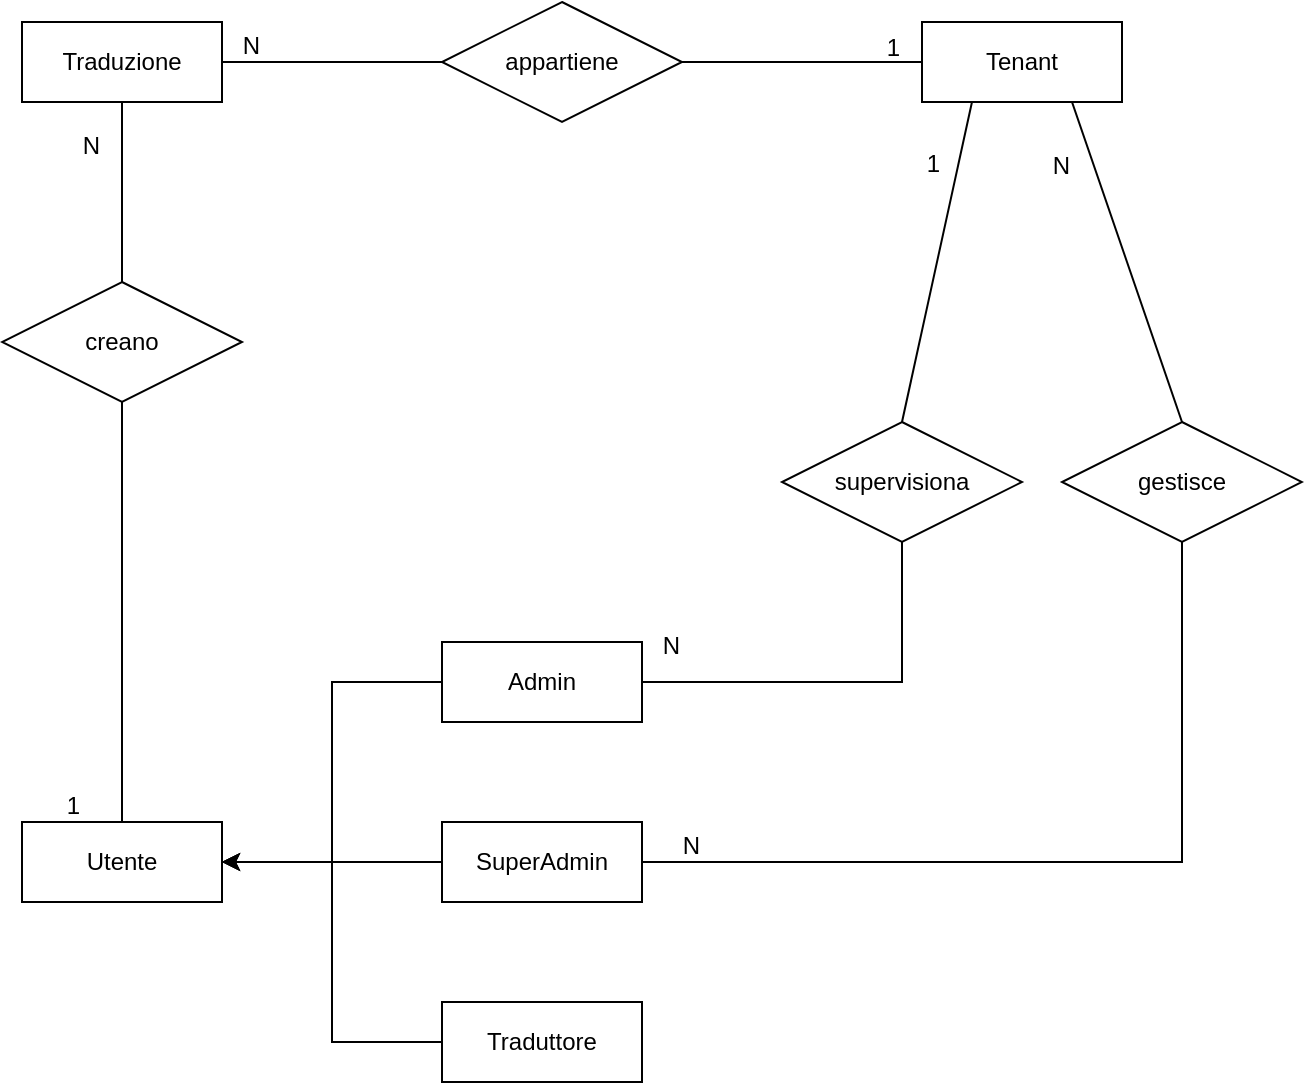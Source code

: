 <mxfile version="21.1.5" type="device">
  <diagram id="R2lEEEUBdFMjLlhIrx00" name="Page-1">
    <mxGraphModel dx="1802" dy="846" grid="1" gridSize="10" guides="1" tooltips="1" connect="1" arrows="1" fold="1" page="1" pageScale="1" pageWidth="850" pageHeight="1100" math="0" shadow="0" extFonts="Permanent Marker^https://fonts.googleapis.com/css?family=Permanent+Marker">
      <root>
        <mxCell id="0" />
        <mxCell id="1" parent="0" />
        <mxCell id="JeDwQgU2jcd_ytCVNXyc-9" value="appartiene" style="shape=rhombus;perimeter=rhombusPerimeter;whiteSpace=wrap;html=1;align=center;" vertex="1" parent="1">
          <mxGeometry x="400" y="290" width="120" height="60" as="geometry" />
        </mxCell>
        <mxCell id="JeDwQgU2jcd_ytCVNXyc-18" value="" style="endArrow=none;html=1;rounded=0;entryX=0;entryY=0.5;entryDx=0;entryDy=0;exitX=1;exitY=0.5;exitDx=0;exitDy=0;" edge="1" parent="1" source="JeDwQgU2jcd_ytCVNXyc-9" target="JeDwQgU2jcd_ytCVNXyc-36">
          <mxGeometry relative="1" as="geometry">
            <mxPoint x="520" y="200" as="sourcePoint" />
            <mxPoint x="600" y="199.5" as="targetPoint" />
          </mxGeometry>
        </mxCell>
        <mxCell id="JeDwQgU2jcd_ytCVNXyc-19" value="1" style="resizable=0;html=1;whiteSpace=wrap;align=right;verticalAlign=bottom;" connectable="0" vertex="1" parent="JeDwQgU2jcd_ytCVNXyc-18">
          <mxGeometry x="1" relative="1" as="geometry">
            <mxPoint x="-10" y="1" as="offset" />
          </mxGeometry>
        </mxCell>
        <mxCell id="JeDwQgU2jcd_ytCVNXyc-22" value="" style="endArrow=none;html=1;rounded=0;exitX=0;exitY=0.5;exitDx=0;exitDy=0;entryX=1;entryY=0.5;entryDx=0;entryDy=0;" edge="1" parent="1" source="JeDwQgU2jcd_ytCVNXyc-9" target="JeDwQgU2jcd_ytCVNXyc-32">
          <mxGeometry relative="1" as="geometry">
            <mxPoint x="360" y="290" as="sourcePoint" />
            <mxPoint x="330" y="200" as="targetPoint" />
          </mxGeometry>
        </mxCell>
        <mxCell id="JeDwQgU2jcd_ytCVNXyc-23" value="N" style="resizable=0;html=1;whiteSpace=wrap;align=right;verticalAlign=bottom;" connectable="0" vertex="1" parent="JeDwQgU2jcd_ytCVNXyc-22">
          <mxGeometry x="1" relative="1" as="geometry">
            <mxPoint x="20" as="offset" />
          </mxGeometry>
        </mxCell>
        <mxCell id="JeDwQgU2jcd_ytCVNXyc-31" value="Utente" style="whiteSpace=wrap;html=1;align=center;" vertex="1" parent="1">
          <mxGeometry x="190" y="700" width="100" height="40" as="geometry" />
        </mxCell>
        <object label="Traduzione" data_creazione="gdrfgde" placeholders="1" id="JeDwQgU2jcd_ytCVNXyc-32">
          <mxCell style="whiteSpace=wrap;html=1;align=center;" vertex="1" parent="1">
            <mxGeometry x="190" y="300" width="100" height="40" as="geometry" />
          </mxCell>
        </object>
        <mxCell id="JeDwQgU2jcd_ytCVNXyc-68" style="edgeStyle=orthogonalEdgeStyle;rounded=0;orthogonalLoop=1;jettySize=auto;html=1;entryX=1;entryY=0.5;entryDx=0;entryDy=0;" edge="1" parent="1" source="JeDwQgU2jcd_ytCVNXyc-33" target="JeDwQgU2jcd_ytCVNXyc-31">
          <mxGeometry relative="1" as="geometry" />
        </mxCell>
        <mxCell id="JeDwQgU2jcd_ytCVNXyc-33" value="Traduttore" style="whiteSpace=wrap;html=1;align=center;" vertex="1" parent="1">
          <mxGeometry x="400" y="790" width="100" height="40" as="geometry" />
        </mxCell>
        <mxCell id="JeDwQgU2jcd_ytCVNXyc-67" style="edgeStyle=orthogonalEdgeStyle;rounded=0;orthogonalLoop=1;jettySize=auto;html=1;" edge="1" parent="1" source="JeDwQgU2jcd_ytCVNXyc-35" target="JeDwQgU2jcd_ytCVNXyc-31">
          <mxGeometry relative="1" as="geometry" />
        </mxCell>
        <mxCell id="JeDwQgU2jcd_ytCVNXyc-35" value="SuperAdmin" style="whiteSpace=wrap;html=1;align=center;" vertex="1" parent="1">
          <mxGeometry x="400" y="700" width="100" height="40" as="geometry" />
        </mxCell>
        <mxCell id="JeDwQgU2jcd_ytCVNXyc-36" value="Tenant" style="whiteSpace=wrap;html=1;align=center;" vertex="1" parent="1">
          <mxGeometry x="640" y="300" width="100" height="40" as="geometry" />
        </mxCell>
        <mxCell id="JeDwQgU2jcd_ytCVNXyc-41" value="creano" style="shape=rhombus;perimeter=rhombusPerimeter;whiteSpace=wrap;html=1;align=center;" vertex="1" parent="1">
          <mxGeometry x="180" y="430" width="120" height="60" as="geometry" />
        </mxCell>
        <mxCell id="JeDwQgU2jcd_ytCVNXyc-44" value="" style="endArrow=none;html=1;rounded=0;entryX=0.5;entryY=1;entryDx=0;entryDy=0;exitX=0.5;exitY=0;exitDx=0;exitDy=0;" edge="1" parent="1" source="JeDwQgU2jcd_ytCVNXyc-41" target="JeDwQgU2jcd_ytCVNXyc-32">
          <mxGeometry relative="1" as="geometry">
            <mxPoint x="340" y="430" as="sourcePoint" />
            <mxPoint x="500" y="430" as="targetPoint" />
          </mxGeometry>
        </mxCell>
        <mxCell id="JeDwQgU2jcd_ytCVNXyc-45" value="N" style="resizable=0;html=1;whiteSpace=wrap;align=right;verticalAlign=bottom;" connectable="0" vertex="1" parent="JeDwQgU2jcd_ytCVNXyc-44">
          <mxGeometry x="1" relative="1" as="geometry">
            <mxPoint x="-10" y="30" as="offset" />
          </mxGeometry>
        </mxCell>
        <mxCell id="JeDwQgU2jcd_ytCVNXyc-46" value="" style="endArrow=none;html=1;rounded=0;entryX=0.5;entryY=0;entryDx=0;entryDy=0;exitX=0.5;exitY=1;exitDx=0;exitDy=0;" edge="1" parent="1" source="JeDwQgU2jcd_ytCVNXyc-41" target="JeDwQgU2jcd_ytCVNXyc-31">
          <mxGeometry relative="1" as="geometry">
            <mxPoint x="310" y="690" as="sourcePoint" />
            <mxPoint x="480" y="660" as="targetPoint" />
            <Array as="points" />
          </mxGeometry>
        </mxCell>
        <mxCell id="JeDwQgU2jcd_ytCVNXyc-47" value="1" style="resizable=0;html=1;whiteSpace=wrap;align=right;verticalAlign=bottom;" connectable="0" vertex="1" parent="JeDwQgU2jcd_ytCVNXyc-46">
          <mxGeometry x="1" relative="1" as="geometry">
            <mxPoint x="-20" as="offset" />
          </mxGeometry>
        </mxCell>
        <mxCell id="JeDwQgU2jcd_ytCVNXyc-54" value="gestisce" style="shape=rhombus;perimeter=rhombusPerimeter;whiteSpace=wrap;html=1;align=center;" vertex="1" parent="1">
          <mxGeometry x="710" y="500" width="120" height="60" as="geometry" />
        </mxCell>
        <mxCell id="JeDwQgU2jcd_ytCVNXyc-57" value="" style="endArrow=none;html=1;rounded=0;entryX=0.75;entryY=1;entryDx=0;entryDy=0;exitX=0.5;exitY=0;exitDx=0;exitDy=0;" edge="1" parent="1" source="JeDwQgU2jcd_ytCVNXyc-54" target="JeDwQgU2jcd_ytCVNXyc-36">
          <mxGeometry relative="1" as="geometry">
            <mxPoint x="520" y="440" as="sourcePoint" />
            <mxPoint x="680" y="440" as="targetPoint" />
          </mxGeometry>
        </mxCell>
        <mxCell id="JeDwQgU2jcd_ytCVNXyc-58" value="N" style="resizable=0;html=1;whiteSpace=wrap;align=right;verticalAlign=bottom;" connectable="0" vertex="1" parent="JeDwQgU2jcd_ytCVNXyc-57">
          <mxGeometry x="1" relative="1" as="geometry">
            <mxPoint y="40" as="offset" />
          </mxGeometry>
        </mxCell>
        <mxCell id="JeDwQgU2jcd_ytCVNXyc-59" value="" style="endArrow=none;html=1;rounded=0;entryX=1;entryY=0.5;entryDx=0;entryDy=0;exitX=0.5;exitY=1;exitDx=0;exitDy=0;" edge="1" parent="1" source="JeDwQgU2jcd_ytCVNXyc-54" target="JeDwQgU2jcd_ytCVNXyc-35">
          <mxGeometry relative="1" as="geometry">
            <mxPoint x="610" y="640" as="sourcePoint" />
            <mxPoint x="770" y="640" as="targetPoint" />
            <Array as="points">
              <mxPoint x="770" y="720" />
            </Array>
          </mxGeometry>
        </mxCell>
        <mxCell id="JeDwQgU2jcd_ytCVNXyc-60" value="N" style="resizable=0;html=1;whiteSpace=wrap;align=right;verticalAlign=bottom;" connectable="0" vertex="1" parent="JeDwQgU2jcd_ytCVNXyc-59">
          <mxGeometry x="1" relative="1" as="geometry">
            <mxPoint x="30" as="offset" />
          </mxGeometry>
        </mxCell>
        <mxCell id="JeDwQgU2jcd_ytCVNXyc-61" value="" style="endArrow=none;html=1;rounded=0;entryX=0.25;entryY=1;entryDx=0;entryDy=0;exitX=0.5;exitY=0;exitDx=0;exitDy=0;" edge="1" parent="1" source="JeDwQgU2jcd_ytCVNXyc-63" target="JeDwQgU2jcd_ytCVNXyc-36">
          <mxGeometry relative="1" as="geometry">
            <mxPoint x="480" y="459.5" as="sourcePoint" />
            <mxPoint x="640" y="459.5" as="targetPoint" />
          </mxGeometry>
        </mxCell>
        <mxCell id="JeDwQgU2jcd_ytCVNXyc-62" value="1" style="resizable=0;html=1;whiteSpace=wrap;align=right;verticalAlign=bottom;" connectable="0" vertex="1" parent="JeDwQgU2jcd_ytCVNXyc-61">
          <mxGeometry x="1" relative="1" as="geometry">
            <mxPoint x="-15" y="40" as="offset" />
          </mxGeometry>
        </mxCell>
        <mxCell id="JeDwQgU2jcd_ytCVNXyc-63" value="supervisiona" style="shape=rhombus;perimeter=rhombusPerimeter;whiteSpace=wrap;html=1;align=center;" vertex="1" parent="1">
          <mxGeometry x="570" y="500" width="120" height="60" as="geometry" />
        </mxCell>
        <mxCell id="JeDwQgU2jcd_ytCVNXyc-69" style="edgeStyle=orthogonalEdgeStyle;rounded=0;orthogonalLoop=1;jettySize=auto;html=1;entryX=1;entryY=0.5;entryDx=0;entryDy=0;" edge="1" parent="1" source="JeDwQgU2jcd_ytCVNXyc-34" target="JeDwQgU2jcd_ytCVNXyc-31">
          <mxGeometry relative="1" as="geometry" />
        </mxCell>
        <mxCell id="JeDwQgU2jcd_ytCVNXyc-34" value="Admin" style="whiteSpace=wrap;html=1;align=center;" vertex="1" parent="1">
          <mxGeometry x="400" y="610" width="100" height="40" as="geometry" />
        </mxCell>
        <mxCell id="JeDwQgU2jcd_ytCVNXyc-65" value="" style="endArrow=none;html=1;rounded=0;entryX=1;entryY=0.5;entryDx=0;entryDy=0;exitX=0.5;exitY=1;exitDx=0;exitDy=0;" edge="1" parent="1" source="JeDwQgU2jcd_ytCVNXyc-63" target="JeDwQgU2jcd_ytCVNXyc-34">
          <mxGeometry relative="1" as="geometry">
            <mxPoint x="340" y="430" as="sourcePoint" />
            <mxPoint x="500" y="430" as="targetPoint" />
            <Array as="points">
              <mxPoint x="630" y="630" />
            </Array>
          </mxGeometry>
        </mxCell>
        <mxCell id="JeDwQgU2jcd_ytCVNXyc-66" value="N" style="resizable=0;html=1;whiteSpace=wrap;align=right;verticalAlign=bottom;" connectable="0" vertex="1" parent="JeDwQgU2jcd_ytCVNXyc-65">
          <mxGeometry x="1" relative="1" as="geometry">
            <mxPoint x="20" y="-10" as="offset" />
          </mxGeometry>
        </mxCell>
      </root>
    </mxGraphModel>
  </diagram>
</mxfile>
